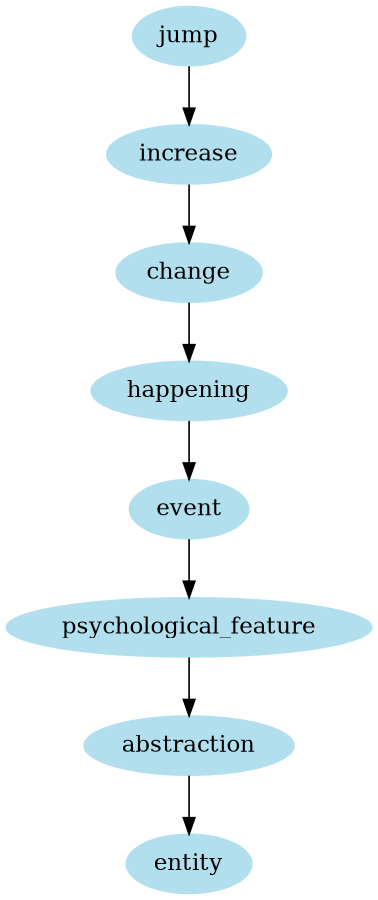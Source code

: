 digraph unix {
	node [color=lightblue2 style=filled]
	size="6,6"
	jump -> increase
	increase -> change
	change -> happening
	happening -> event
	event -> psychological_feature
	psychological_feature -> abstraction
	abstraction -> entity
}
